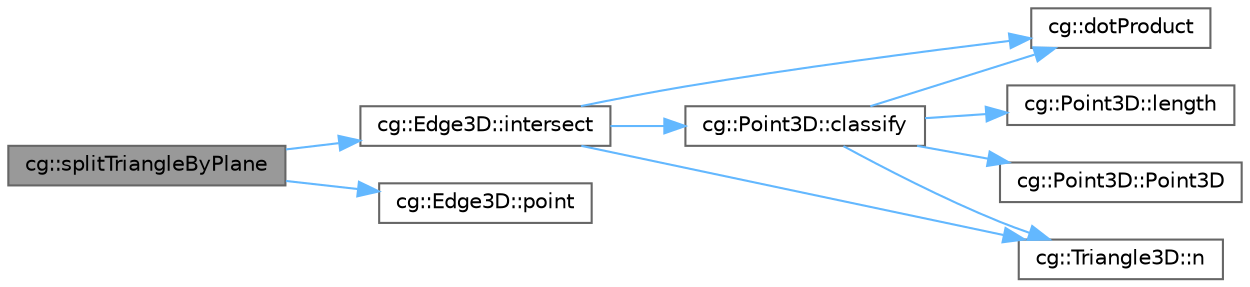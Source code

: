 digraph "cg::splitTriangleByPlane"
{
 // LATEX_PDF_SIZE
  bgcolor="transparent";
  edge [fontname=Helvetica,fontsize=10,labelfontname=Helvetica,labelfontsize=10];
  node [fontname=Helvetica,fontsize=10,shape=box,height=0.2,width=0.4];
  rankdir="LR";
  Node1 [id="Node000001",label="cg::splitTriangleByPlane",height=0.2,width=0.4,color="gray40", fillcolor="grey60", style="filled", fontcolor="black",tooltip=" "];
  Node1 -> Node2 [id="edge1_Node000001_Node000002",color="steelblue1",style="solid",tooltip=" "];
  Node2 [id="Node000002",label="cg::Edge3D::intersect",height=0.2,width=0.4,color="grey40", fillcolor="white", style="filled",URL="$classcg_1_1_edge3_d.html#a8a2e643bbd7011762a1a5c7d02855a58",tooltip=" "];
  Node2 -> Node3 [id="edge2_Node000002_Node000003",color="steelblue1",style="solid",tooltip=" "];
  Node3 [id="Node000003",label="cg::Point3D::classify",height=0.2,width=0.4,color="grey40", fillcolor="white", style="filled",URL="$classcg_1_1_point3_d.html#a45dcacbca0463642c8535b2cca5e6848",tooltip=" "];
  Node3 -> Node4 [id="edge3_Node000003_Node000004",color="steelblue1",style="solid",tooltip=" "];
  Node4 [id="Node000004",label="cg::dotProduct",height=0.2,width=0.4,color="grey40", fillcolor="white", style="filled",URL="$namespacecg.html#a6a74554070e23984ce38c17315c1f4eb",tooltip=" "];
  Node3 -> Node5 [id="edge4_Node000003_Node000005",color="steelblue1",style="solid",tooltip=" "];
  Node5 [id="Node000005",label="cg::Point3D::length",height=0.2,width=0.4,color="grey40", fillcolor="white", style="filled",URL="$classcg_1_1_point3_d.html#a4da3a710d7630680ec7d1f19f8d3f230",tooltip=" "];
  Node3 -> Node6 [id="edge5_Node000003_Node000006",color="steelblue1",style="solid",tooltip=" "];
  Node6 [id="Node000006",label="cg::Triangle3D::n",height=0.2,width=0.4,color="grey40", fillcolor="white", style="filled",URL="$classcg_1_1_triangle3_d.html#ae02abefe4260f7e9f706cf8786f8be2c",tooltip=" "];
  Node3 -> Node7 [id="edge6_Node000003_Node000007",color="steelblue1",style="solid",tooltip=" "];
  Node7 [id="Node000007",label="cg::Point3D::Point3D",height=0.2,width=0.4,color="grey40", fillcolor="white", style="filled",URL="$classcg_1_1_point3_d.html#a90bf03519f1358d5150092a80ca67f92",tooltip=" "];
  Node2 -> Node4 [id="edge7_Node000002_Node000004",color="steelblue1",style="solid",tooltip=" "];
  Node2 -> Node6 [id="edge8_Node000002_Node000006",color="steelblue1",style="solid",tooltip=" "];
  Node1 -> Node8 [id="edge9_Node000001_Node000008",color="steelblue1",style="solid",tooltip=" "];
  Node8 [id="Node000008",label="cg::Edge3D::point",height=0.2,width=0.4,color="grey40", fillcolor="white", style="filled",URL="$classcg_1_1_edge3_d.html#aa883bd333a2d04692a126c9dc86d85aa",tooltip=" "];
}
